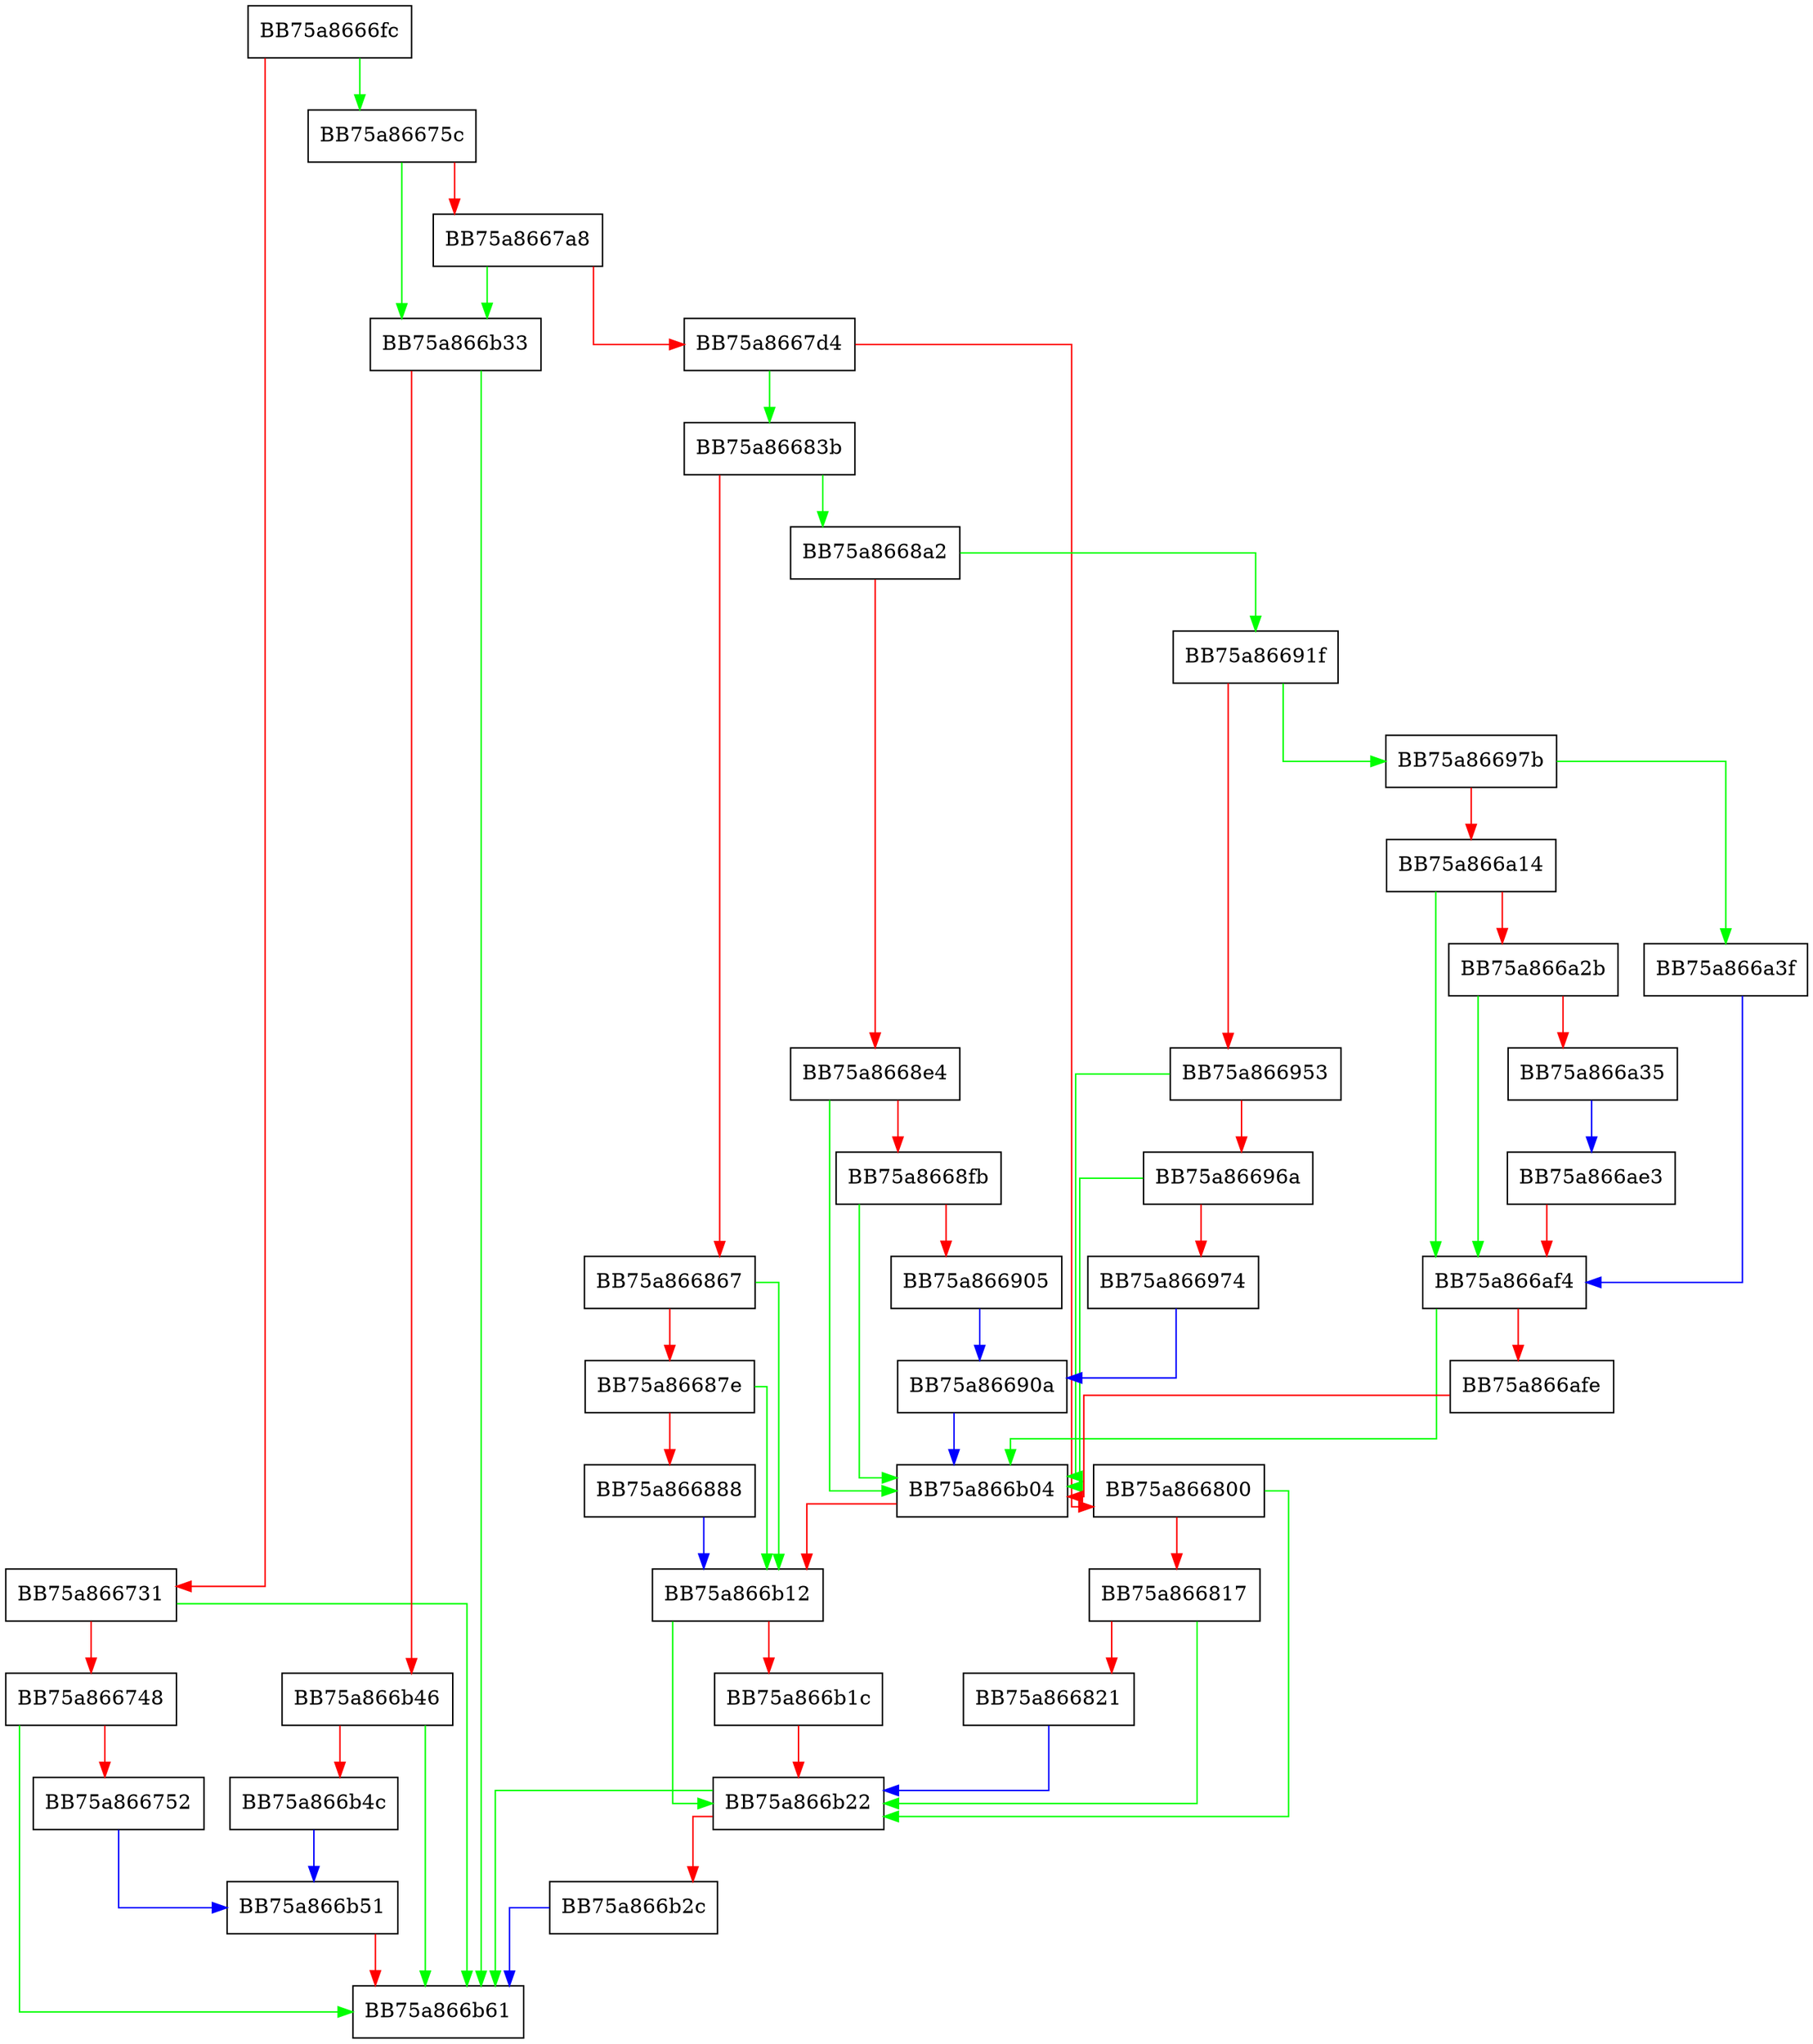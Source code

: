 digraph ProcessVaultFindCredentials {
  node [shape="box"];
  graph [splines=ortho];
  BB75a8666fc -> BB75a86675c [color="green"];
  BB75a8666fc -> BB75a866731 [color="red"];
  BB75a866731 -> BB75a866b61 [color="green"];
  BB75a866731 -> BB75a866748 [color="red"];
  BB75a866748 -> BB75a866b61 [color="green"];
  BB75a866748 -> BB75a866752 [color="red"];
  BB75a866752 -> BB75a866b51 [color="blue"];
  BB75a86675c -> BB75a866b33 [color="green"];
  BB75a86675c -> BB75a8667a8 [color="red"];
  BB75a8667a8 -> BB75a866b33 [color="green"];
  BB75a8667a8 -> BB75a8667d4 [color="red"];
  BB75a8667d4 -> BB75a86683b [color="green"];
  BB75a8667d4 -> BB75a866800 [color="red"];
  BB75a866800 -> BB75a866b22 [color="green"];
  BB75a866800 -> BB75a866817 [color="red"];
  BB75a866817 -> BB75a866b22 [color="green"];
  BB75a866817 -> BB75a866821 [color="red"];
  BB75a866821 -> BB75a866b22 [color="blue"];
  BB75a86683b -> BB75a8668a2 [color="green"];
  BB75a86683b -> BB75a866867 [color="red"];
  BB75a866867 -> BB75a866b12 [color="green"];
  BB75a866867 -> BB75a86687e [color="red"];
  BB75a86687e -> BB75a866b12 [color="green"];
  BB75a86687e -> BB75a866888 [color="red"];
  BB75a866888 -> BB75a866b12 [color="blue"];
  BB75a8668a2 -> BB75a86691f [color="green"];
  BB75a8668a2 -> BB75a8668e4 [color="red"];
  BB75a8668e4 -> BB75a866b04 [color="green"];
  BB75a8668e4 -> BB75a8668fb [color="red"];
  BB75a8668fb -> BB75a866b04 [color="green"];
  BB75a8668fb -> BB75a866905 [color="red"];
  BB75a866905 -> BB75a86690a [color="blue"];
  BB75a86690a -> BB75a866b04 [color="blue"];
  BB75a86691f -> BB75a86697b [color="green"];
  BB75a86691f -> BB75a866953 [color="red"];
  BB75a866953 -> BB75a866b04 [color="green"];
  BB75a866953 -> BB75a86696a [color="red"];
  BB75a86696a -> BB75a866b04 [color="green"];
  BB75a86696a -> BB75a866974 [color="red"];
  BB75a866974 -> BB75a86690a [color="blue"];
  BB75a86697b -> BB75a866a3f [color="green"];
  BB75a86697b -> BB75a866a14 [color="red"];
  BB75a866a14 -> BB75a866af4 [color="green"];
  BB75a866a14 -> BB75a866a2b [color="red"];
  BB75a866a2b -> BB75a866af4 [color="green"];
  BB75a866a2b -> BB75a866a35 [color="red"];
  BB75a866a35 -> BB75a866ae3 [color="blue"];
  BB75a866a3f -> BB75a866af4 [color="blue"];
  BB75a866ae3 -> BB75a866af4 [color="red"];
  BB75a866af4 -> BB75a866b04 [color="green"];
  BB75a866af4 -> BB75a866afe [color="red"];
  BB75a866afe -> BB75a866b04 [color="red"];
  BB75a866b04 -> BB75a866b12 [color="red"];
  BB75a866b12 -> BB75a866b22 [color="green"];
  BB75a866b12 -> BB75a866b1c [color="red"];
  BB75a866b1c -> BB75a866b22 [color="red"];
  BB75a866b22 -> BB75a866b61 [color="green"];
  BB75a866b22 -> BB75a866b2c [color="red"];
  BB75a866b2c -> BB75a866b61 [color="blue"];
  BB75a866b33 -> BB75a866b61 [color="green"];
  BB75a866b33 -> BB75a866b46 [color="red"];
  BB75a866b46 -> BB75a866b61 [color="green"];
  BB75a866b46 -> BB75a866b4c [color="red"];
  BB75a866b4c -> BB75a866b51 [color="blue"];
  BB75a866b51 -> BB75a866b61 [color="red"];
}